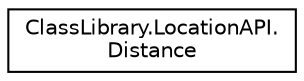 digraph "Representación gráfica de la clase"
{
 // INTERACTIVE_SVG=YES
 // LATEX_PDF_SIZE
  edge [fontname="Helvetica",fontsize="10",labelfontname="Helvetica",labelfontsize="10"];
  node [fontname="Helvetica",fontsize="10",shape=record];
  rankdir="LR";
  Node0 [label="ClassLibrary.LocationAPI.\lDistance",height=0.2,width=0.4,color="black", fillcolor="white", style="filled",URL="$classClassLibrary_1_1LocationAPI_1_1Distance.html",tooltip="Representa la distancia entre las coordenas o las direcciones de origen y destino retornada en los mé..."];
}
